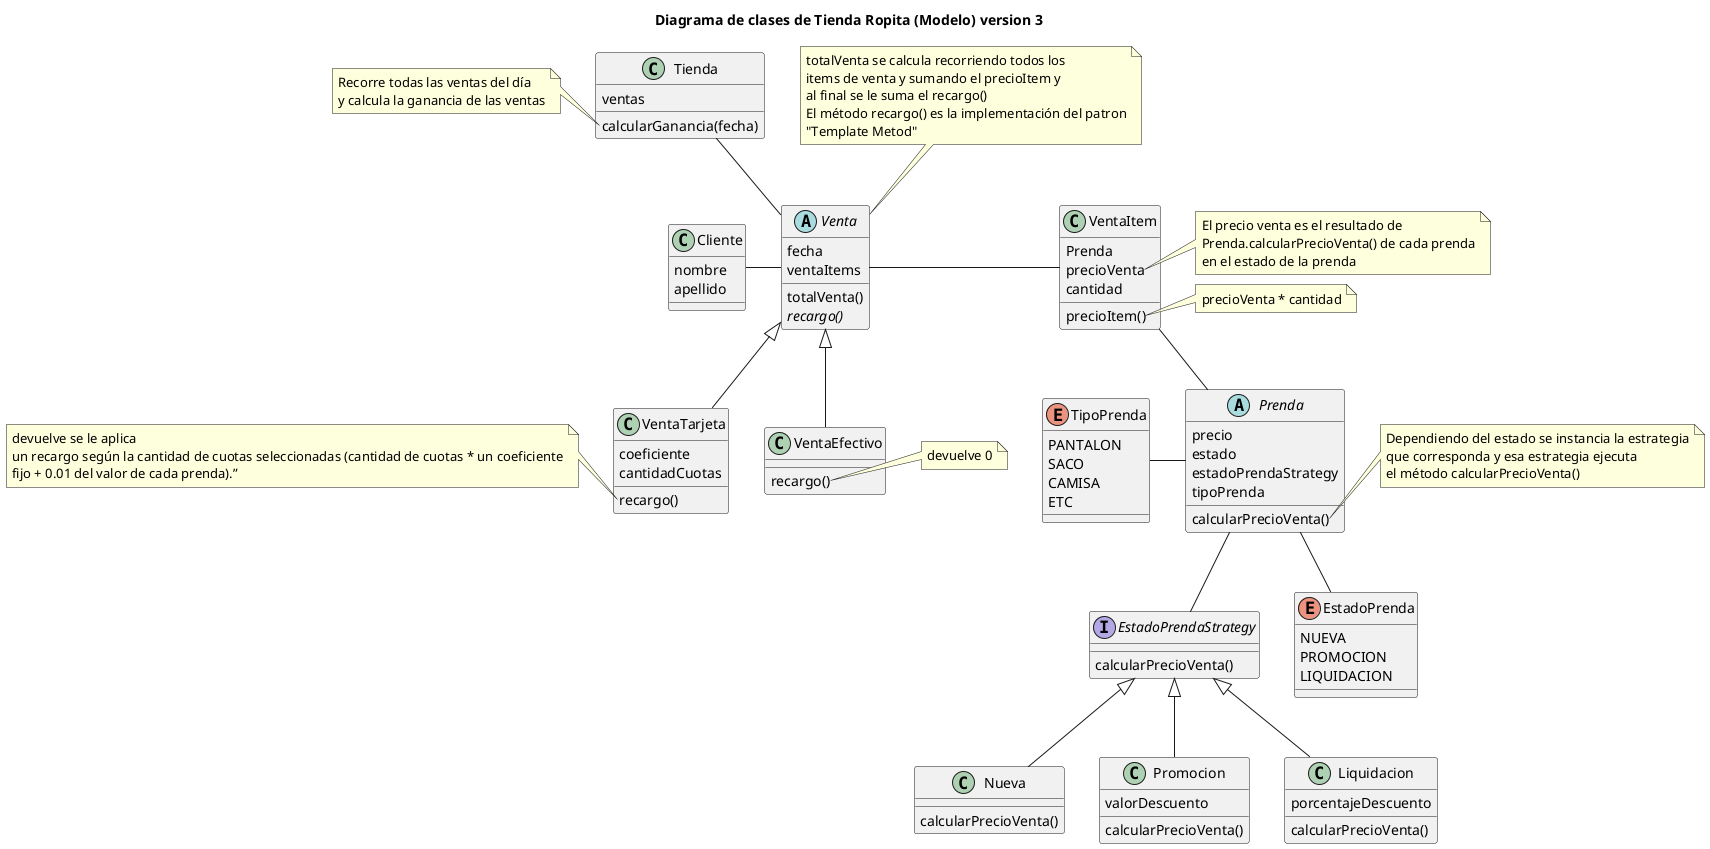 @startuml
Title Diagrama de clases de Tienda Ropita (Modelo) version 3
abstract class Prenda {
	precio
	estado
	estadoPrendaStrategy
	tipoPrenda
	calcularPrecioVenta()
}
note right of Prenda::calcularPrecioVenta
Dependiendo del estado se instancia la estrategia
que corresponda y esa estrategia ejecuta
el método calcularPrecioVenta()
end note
interface EstadoPrendaStrategy{
   calcularPrecioVenta()
}
class Nueva{
	calcularPrecioVenta()
}
class Promocion{
	valorDescuento
	calcularPrecioVenta()
}
class Liquidacion{
	porcentajeDescuento
	calcularPrecioVenta()
}
enum TipoPrenda{
	PANTALON
	SACO
	CAMISA
	ETC
}
enum EstadoPrenda{
 	NUEVA
 	PROMOCION
 	LIQUIDACION
}
abstract class Venta {
	fecha
	ventaItems
	totalVenta()
	{abstract} recargo()
}
note top of Venta
totalVenta se calcula recorriendo todos los
items de venta y sumando el precioItem y
al final se le suma el recargo()
El método recargo() es la implementación del patron
"Template Metod"
end note
class VentaItem{
	Prenda
	precioVenta
	cantidad
	precioItem()
}
note right of VentaItem::precioVenta
El precio venta es el resultado de
Prenda.calcularPrecioVenta() de cada prenda
en el estado de la prenda
end note
note right of VentaItem::precioItem
precioVenta * cantidad
end note
class Tienda {
	ventas
	calcularGanancia(fecha)
}
note left of Tienda::calcularGanancia
Recorre todas las ventas del día
y calcula la ganancia de las ventas
end note
class VentaEfectivo{
	recargo()
}
note right of VentaEfectivo::recargo
devuelve 0
end note
class VentaTarjeta{
	coeficiente
	cantidadCuotas
	recargo()
}
note left of VentaTarjeta::recargo
devuelve se le aplica
un recargo según la cantidad de cuotas seleccionadas (cantidad de cuotas * un coeficiente
fijo + 0.01 del valor de cada prenda).”
end note
class Cliente {
	nombre
	apellido
}
EstadoPrendaStrategy <|-- Nueva
EstadoPrendaStrategy <|-- Promocion
EstadoPrendaStrategy <|-- Liquidacion
Prenda -- EstadoPrendaStrategy
Prenda --left TipoPrenda
Prenda -- EstadoPrenda
Venta --right VentaItem
Venta --left Cliente
VentaItem -- Prenda
Venta <|-- VentaEfectivo
Venta <|-- VentaTarjeta
Tienda -- Venta
@enduml

